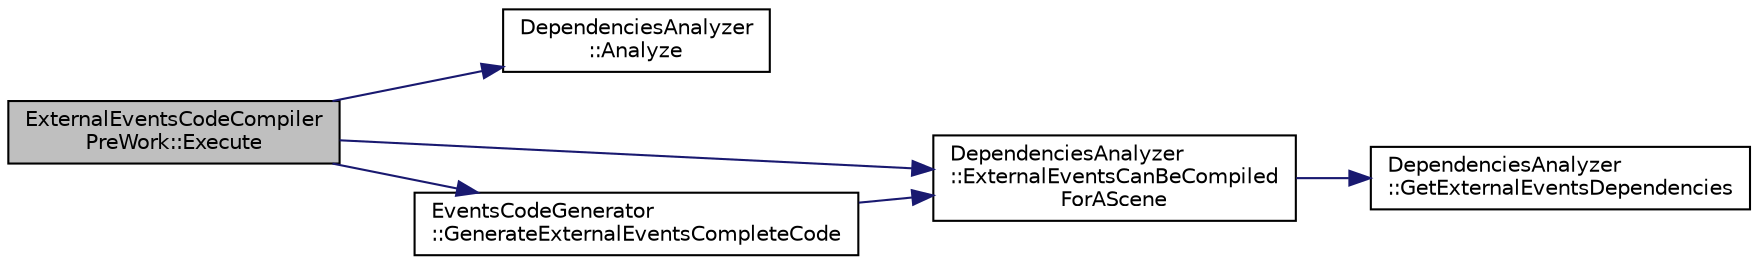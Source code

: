 digraph "ExternalEventsCodeCompilerPreWork::Execute"
{
  edge [fontname="Helvetica",fontsize="10",labelfontname="Helvetica",labelfontsize="10"];
  node [fontname="Helvetica",fontsize="10",shape=record];
  rankdir="LR";
  Node1 [label="ExternalEventsCodeCompiler\lPreWork::Execute",height=0.2,width=0.4,color="black", fillcolor="grey75", style="filled", fontcolor="black"];
  Node1 -> Node2 [color="midnightblue",fontsize="10",style="solid",fontname="Helvetica"];
  Node2 [label="DependenciesAnalyzer\l::Analyze",height=0.2,width=0.4,color="black", fillcolor="white", style="filled",URL="$d1/d4e/class_dependencies_analyzer.html#ae67760b123d47225f42b9bbbe6795360",tooltip="Search the dependencies and return true if there are no circular dependencies in the events of the la..."];
  Node1 -> Node3 [color="midnightblue",fontsize="10",style="solid",fontname="Helvetica"];
  Node3 [label="DependenciesAnalyzer\l::ExternalEventsCanBeCompiled\lForAScene",height=0.2,width=0.4,color="black", fillcolor="white", style="filled",URL="$d1/d4e/class_dependencies_analyzer.html#af18794789ad871c78b02a44a5b43b2d1"];
  Node3 -> Node4 [color="midnightblue",fontsize="10",style="solid",fontname="Helvetica"];
  Node4 [label="DependenciesAnalyzer\l::GetExternalEventsDependencies",height=0.2,width=0.4,color="black", fillcolor="white", style="filled",URL="$d1/d4e/class_dependencies_analyzer.html#a504fcf41c94c67f7922850bbe5ade1cb",tooltip="Return the external events being dependencies of the scene or external events passed in the construct..."];
  Node1 -> Node5 [color="midnightblue",fontsize="10",style="solid",fontname="Helvetica"];
  Node5 [label="EventsCodeGenerator\l::GenerateExternalEventsCompleteCode",height=0.2,width=0.4,color="black", fillcolor="white", style="filled",URL="$d7/d05/class_events_code_generator.html#a491f996c8baa30bddd9e1f93d2fe1bf4"];
  Node5 -> Node3 [color="midnightblue",fontsize="10",style="solid",fontname="Helvetica"];
}

